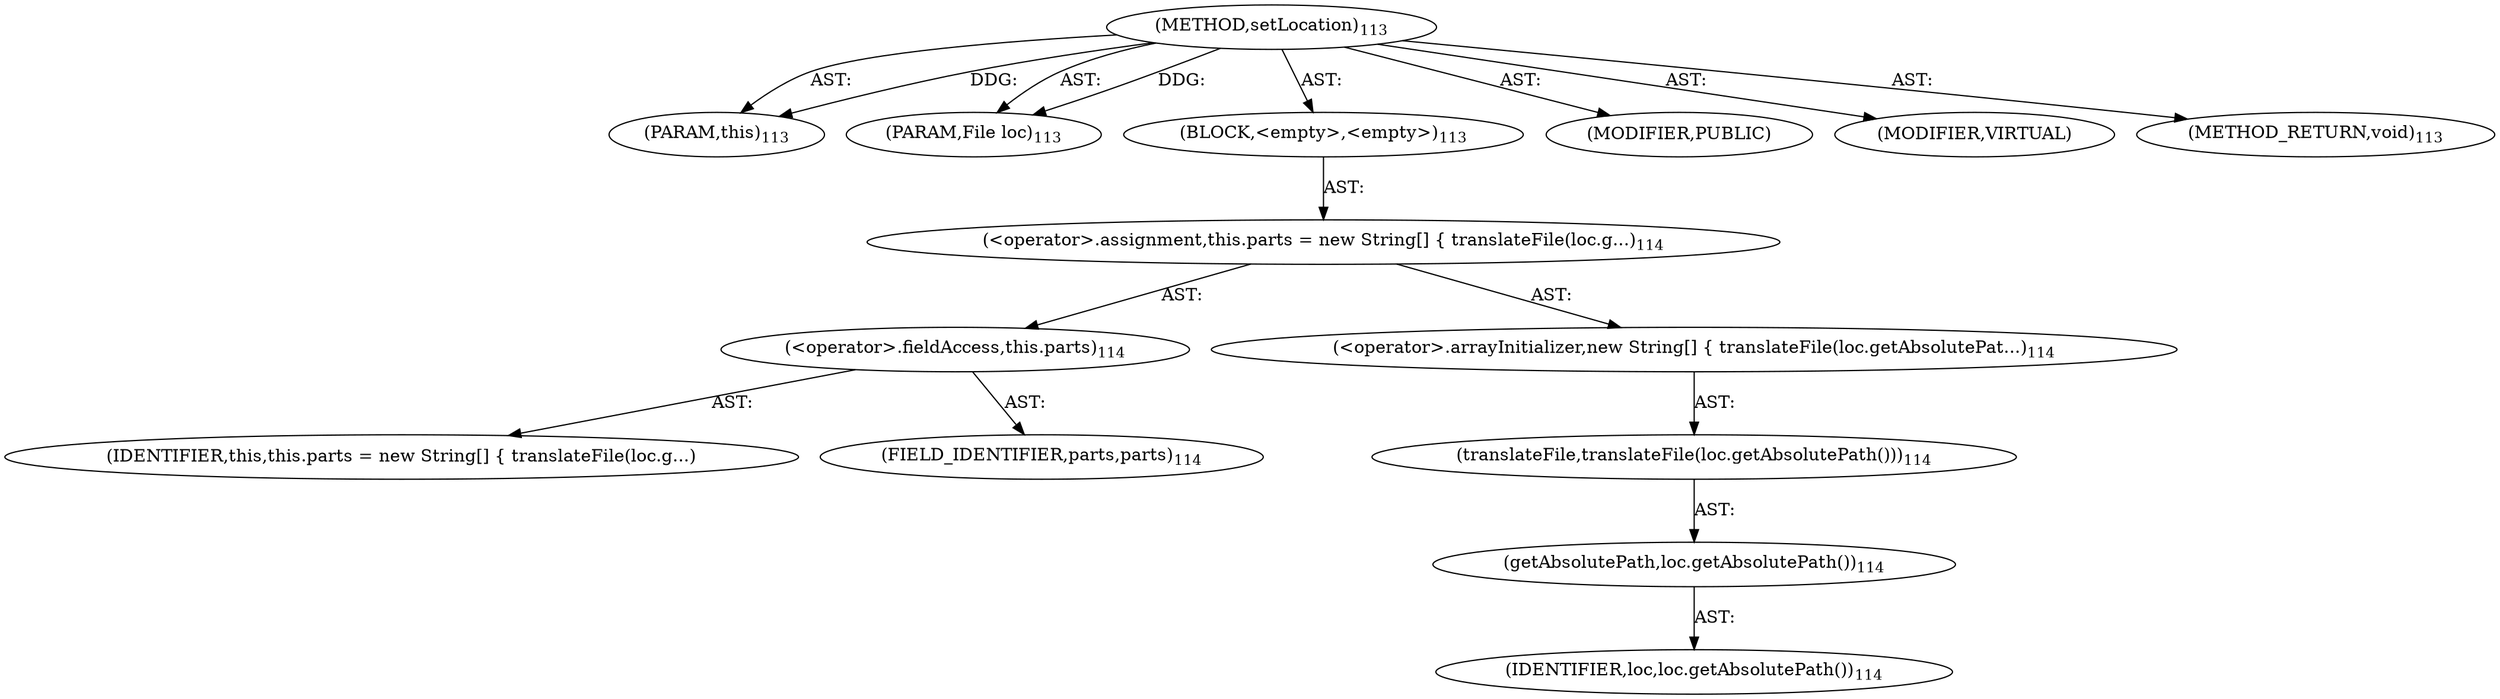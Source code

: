 digraph "setLocation" {  
"111669149696" [label = <(METHOD,setLocation)<SUB>113</SUB>> ]
"115964117017" [label = <(PARAM,this)<SUB>113</SUB>> ]
"115964117018" [label = <(PARAM,File loc)<SUB>113</SUB>> ]
"25769803776" [label = <(BLOCK,&lt;empty&gt;,&lt;empty&gt;)<SUB>113</SUB>> ]
"30064771073" [label = <(&lt;operator&gt;.assignment,this.parts = new String[] { translateFile(loc.g...)<SUB>114</SUB>> ]
"30064771074" [label = <(&lt;operator&gt;.fieldAccess,this.parts)<SUB>114</SUB>> ]
"68719476811" [label = <(IDENTIFIER,this,this.parts = new String[] { translateFile(loc.g...)> ]
"55834574848" [label = <(FIELD_IDENTIFIER,parts,parts)<SUB>114</SUB>> ]
"30064771075" [label = <(&lt;operator&gt;.arrayInitializer,new String[] { translateFile(loc.getAbsolutePat...)<SUB>114</SUB>> ]
"30064771076" [label = <(translateFile,translateFile(loc.getAbsolutePath()))<SUB>114</SUB>> ]
"30064771077" [label = <(getAbsolutePath,loc.getAbsolutePath())<SUB>114</SUB>> ]
"68719476812" [label = <(IDENTIFIER,loc,loc.getAbsolutePath())<SUB>114</SUB>> ]
"133143986180" [label = <(MODIFIER,PUBLIC)> ]
"133143986181" [label = <(MODIFIER,VIRTUAL)> ]
"128849018880" [label = <(METHOD_RETURN,void)<SUB>113</SUB>> ]
  "111669149696" -> "115964117017"  [ label = "AST: "] 
  "111669149696" -> "115964117018"  [ label = "AST: "] 
  "111669149696" -> "25769803776"  [ label = "AST: "] 
  "111669149696" -> "133143986180"  [ label = "AST: "] 
  "111669149696" -> "133143986181"  [ label = "AST: "] 
  "111669149696" -> "128849018880"  [ label = "AST: "] 
  "25769803776" -> "30064771073"  [ label = "AST: "] 
  "30064771073" -> "30064771074"  [ label = "AST: "] 
  "30064771073" -> "30064771075"  [ label = "AST: "] 
  "30064771074" -> "68719476811"  [ label = "AST: "] 
  "30064771074" -> "55834574848"  [ label = "AST: "] 
  "30064771075" -> "30064771076"  [ label = "AST: "] 
  "30064771076" -> "30064771077"  [ label = "AST: "] 
  "30064771077" -> "68719476812"  [ label = "AST: "] 
  "111669149696" -> "115964117017"  [ label = "DDG: "] 
  "111669149696" -> "115964117018"  [ label = "DDG: "] 
}
